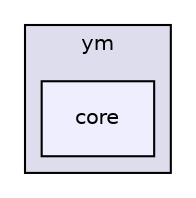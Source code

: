 digraph "src/ym/core" {
  compound=true
  node [ fontsize="10", fontname="Helvetica"];
  edge [ labelfontsize="10", labelfontname="Helvetica"];
  subgraph clusterdir_ab07ab894b4828d180c7bd77e2c0d6d3 {
    graph [ bgcolor="#ddddee", pencolor="black", label="ym" fontname="Helvetica", fontsize="10", URL="dir_ab07ab894b4828d180c7bd77e2c0d6d3.html"]
  dir_1b027d0a4a4fb1551b98cfcd70e906a5 [shape=box, label="core", style="filled", fillcolor="#eeeeff", pencolor="black", URL="dir_1b027d0a4a4fb1551b98cfcd70e906a5.html"];
  }
}
